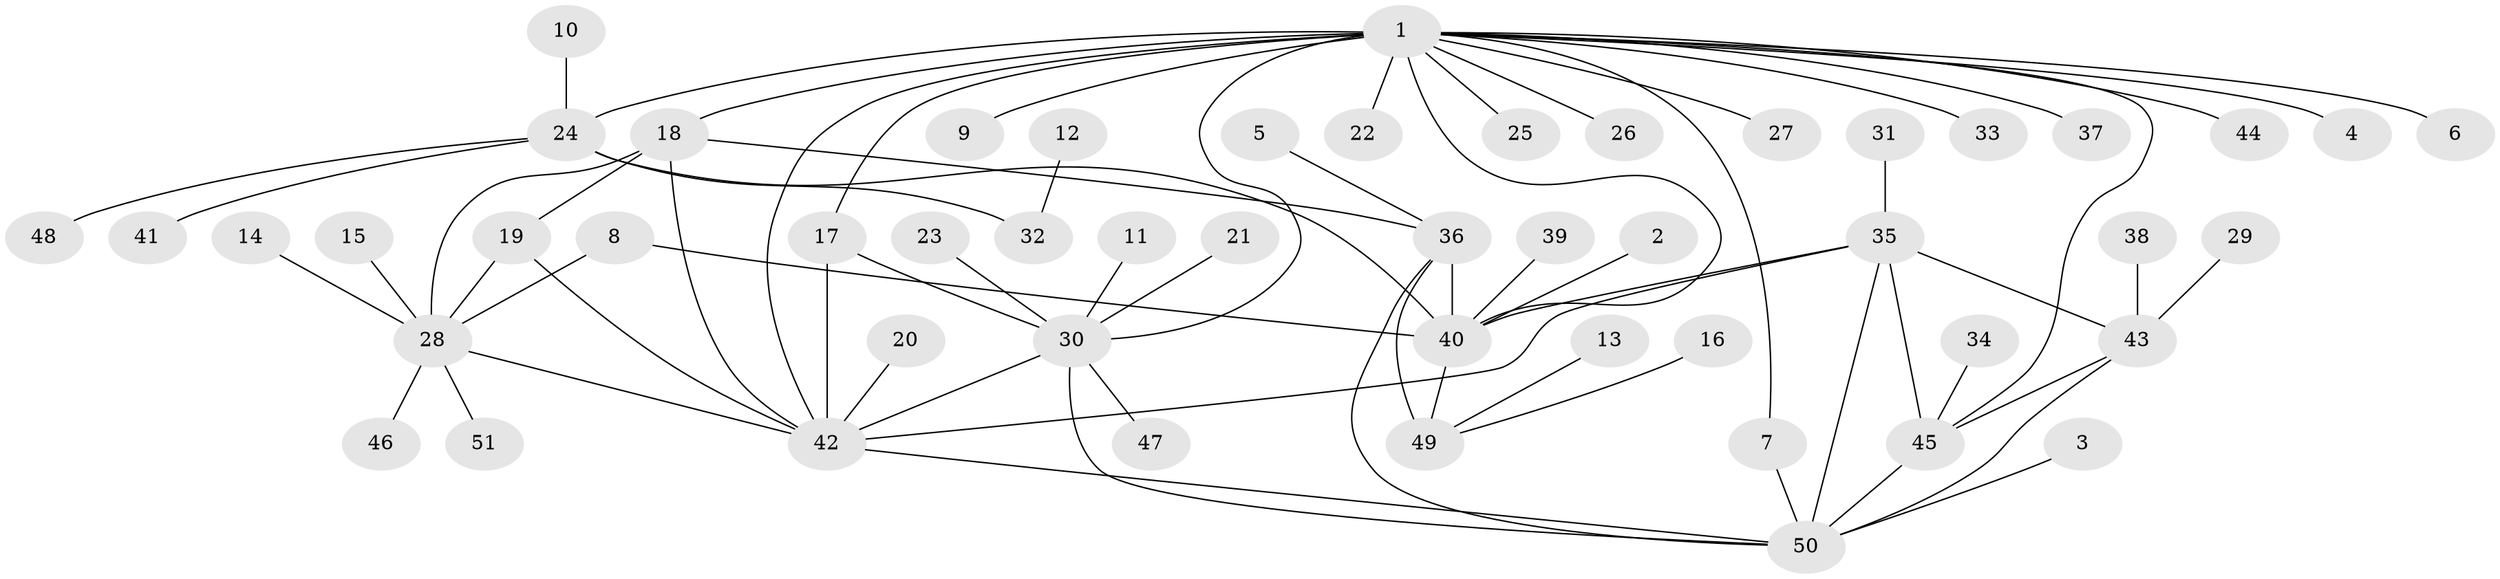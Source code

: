 // original degree distribution, {11: 0.029411764705882353, 10: 0.0196078431372549, 12: 0.0196078431372549, 5: 0.0392156862745098, 4: 0.029411764705882353, 8: 0.0392156862745098, 7: 0.0392156862745098, 6: 0.0392156862745098, 1: 0.5686274509803921, 2: 0.16666666666666666, 3: 0.00980392156862745}
// Generated by graph-tools (version 1.1) at 2025/26/03/09/25 03:26:37]
// undirected, 51 vertices, 70 edges
graph export_dot {
graph [start="1"]
  node [color=gray90,style=filled];
  1;
  2;
  3;
  4;
  5;
  6;
  7;
  8;
  9;
  10;
  11;
  12;
  13;
  14;
  15;
  16;
  17;
  18;
  19;
  20;
  21;
  22;
  23;
  24;
  25;
  26;
  27;
  28;
  29;
  30;
  31;
  32;
  33;
  34;
  35;
  36;
  37;
  38;
  39;
  40;
  41;
  42;
  43;
  44;
  45;
  46;
  47;
  48;
  49;
  50;
  51;
  1 -- 4 [weight=1.0];
  1 -- 6 [weight=1.0];
  1 -- 7 [weight=1.0];
  1 -- 9 [weight=1.0];
  1 -- 17 [weight=1.0];
  1 -- 18 [weight=1.0];
  1 -- 22 [weight=1.0];
  1 -- 24 [weight=4.0];
  1 -- 25 [weight=1.0];
  1 -- 26 [weight=1.0];
  1 -- 27 [weight=1.0];
  1 -- 30 [weight=1.0];
  1 -- 33 [weight=1.0];
  1 -- 37 [weight=1.0];
  1 -- 40 [weight=1.0];
  1 -- 42 [weight=2.0];
  1 -- 44 [weight=1.0];
  1 -- 45 [weight=1.0];
  2 -- 40 [weight=1.0];
  3 -- 50 [weight=1.0];
  5 -- 36 [weight=1.0];
  7 -- 50 [weight=1.0];
  8 -- 28 [weight=1.0];
  8 -- 40 [weight=1.0];
  10 -- 24 [weight=1.0];
  11 -- 30 [weight=1.0];
  12 -- 32 [weight=1.0];
  13 -- 49 [weight=1.0];
  14 -- 28 [weight=1.0];
  15 -- 28 [weight=1.0];
  16 -- 49 [weight=1.0];
  17 -- 30 [weight=1.0];
  17 -- 42 [weight=2.0];
  18 -- 19 [weight=2.0];
  18 -- 28 [weight=2.0];
  18 -- 36 [weight=1.0];
  18 -- 42 [weight=2.0];
  19 -- 28 [weight=1.0];
  19 -- 42 [weight=1.0];
  20 -- 42 [weight=1.0];
  21 -- 30 [weight=1.0];
  23 -- 30 [weight=1.0];
  24 -- 32 [weight=1.0];
  24 -- 40 [weight=2.0];
  24 -- 41 [weight=1.0];
  24 -- 48 [weight=1.0];
  28 -- 42 [weight=1.0];
  28 -- 46 [weight=1.0];
  28 -- 51 [weight=1.0];
  29 -- 43 [weight=1.0];
  30 -- 42 [weight=3.0];
  30 -- 47 [weight=1.0];
  30 -- 50 [weight=2.0];
  31 -- 35 [weight=1.0];
  34 -- 45 [weight=1.0];
  35 -- 40 [weight=1.0];
  35 -- 42 [weight=1.0];
  35 -- 43 [weight=2.0];
  35 -- 45 [weight=2.0];
  35 -- 50 [weight=2.0];
  36 -- 40 [weight=3.0];
  36 -- 49 [weight=3.0];
  36 -- 50 [weight=1.0];
  38 -- 43 [weight=1.0];
  39 -- 40 [weight=1.0];
  40 -- 49 [weight=1.0];
  42 -- 50 [weight=1.0];
  43 -- 45 [weight=1.0];
  43 -- 50 [weight=1.0];
  45 -- 50 [weight=1.0];
}
